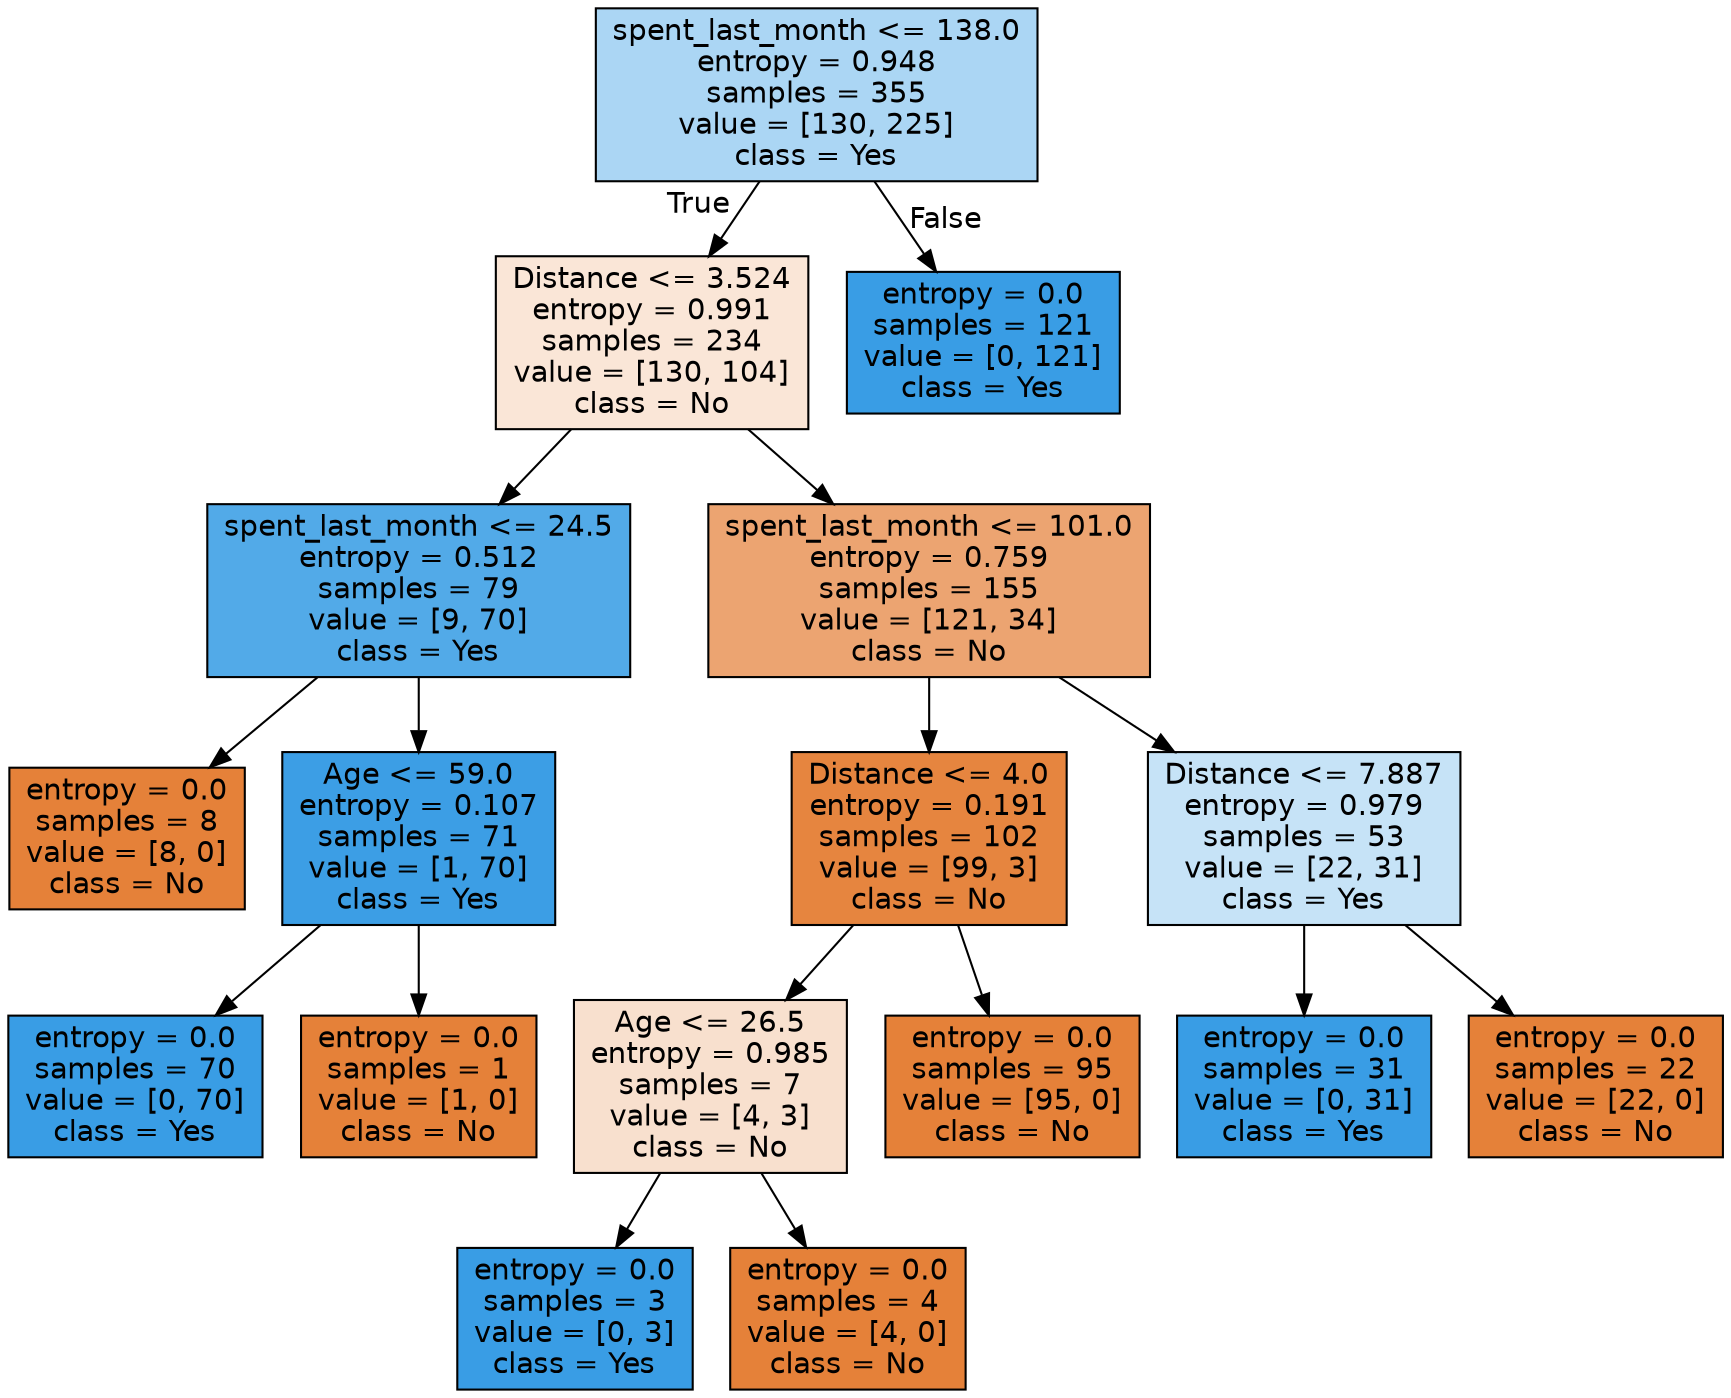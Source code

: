 digraph Tree {
node [shape=box, style="filled", color="black", fontname="helvetica"] ;
edge [fontname="helvetica"] ;
0 [label="spent_last_month <= 138.0\nentropy = 0.948\nsamples = 355\nvalue = [130, 225]\nclass = Yes", fillcolor="#abd6f4"] ;
1 [label="Distance <= 3.524\nentropy = 0.991\nsamples = 234\nvalue = [130, 104]\nclass = No", fillcolor="#fae6d7"] ;
0 -> 1 [labeldistance=2.5, labelangle=45, headlabel="True"] ;
2 [label="spent_last_month <= 24.5\nentropy = 0.512\nsamples = 79\nvalue = [9, 70]\nclass = Yes", fillcolor="#52aae8"] ;
1 -> 2 ;
3 [label="entropy = 0.0\nsamples = 8\nvalue = [8, 0]\nclass = No", fillcolor="#e58139"] ;
2 -> 3 ;
4 [label="Age <= 59.0\nentropy = 0.107\nsamples = 71\nvalue = [1, 70]\nclass = Yes", fillcolor="#3c9ee5"] ;
2 -> 4 ;
5 [label="entropy = 0.0\nsamples = 70\nvalue = [0, 70]\nclass = Yes", fillcolor="#399de5"] ;
4 -> 5 ;
6 [label="entropy = 0.0\nsamples = 1\nvalue = [1, 0]\nclass = No", fillcolor="#e58139"] ;
4 -> 6 ;
7 [label="spent_last_month <= 101.0\nentropy = 0.759\nsamples = 155\nvalue = [121, 34]\nclass = No", fillcolor="#eca471"] ;
1 -> 7 ;
8 [label="Distance <= 4.0\nentropy = 0.191\nsamples = 102\nvalue = [99, 3]\nclass = No", fillcolor="#e6853f"] ;
7 -> 8 ;
9 [label="Age <= 26.5\nentropy = 0.985\nsamples = 7\nvalue = [4, 3]\nclass = No", fillcolor="#f8e0ce"] ;
8 -> 9 ;
10 [label="entropy = 0.0\nsamples = 3\nvalue = [0, 3]\nclass = Yes", fillcolor="#399de5"] ;
9 -> 10 ;
11 [label="entropy = 0.0\nsamples = 4\nvalue = [4, 0]\nclass = No", fillcolor="#e58139"] ;
9 -> 11 ;
12 [label="entropy = 0.0\nsamples = 95\nvalue = [95, 0]\nclass = No", fillcolor="#e58139"] ;
8 -> 12 ;
13 [label="Distance <= 7.887\nentropy = 0.979\nsamples = 53\nvalue = [22, 31]\nclass = Yes", fillcolor="#c6e3f7"] ;
7 -> 13 ;
14 [label="entropy = 0.0\nsamples = 31\nvalue = [0, 31]\nclass = Yes", fillcolor="#399de5"] ;
13 -> 14 ;
15 [label="entropy = 0.0\nsamples = 22\nvalue = [22, 0]\nclass = No", fillcolor="#e58139"] ;
13 -> 15 ;
16 [label="entropy = 0.0\nsamples = 121\nvalue = [0, 121]\nclass = Yes", fillcolor="#399de5"] ;
0 -> 16 [labeldistance=2.5, labelangle=-45, headlabel="False"] ;
}